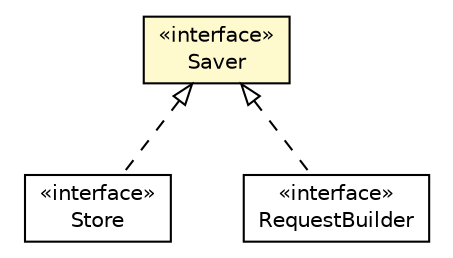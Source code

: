 #!/usr/local/bin/dot
#
# Class diagram 
# Generated by UMLGraph version R5_6-24-gf6e263 (http://www.umlgraph.org/)
#

digraph G {
	edge [fontname="Helvetica",fontsize=10,labelfontname="Helvetica",labelfontsize=10];
	node [fontname="Helvetica",fontsize=10,shape=plaintext];
	nodesep=0.25;
	ranksep=0.5;
	// io.reinert.requestor.core.Store
	c73161 [label=<<table title="io.reinert.requestor.core.Store" border="0" cellborder="1" cellspacing="0" cellpadding="2" port="p" href="./Store.html">
		<tr><td><table border="0" cellspacing="0" cellpadding="1">
<tr><td align="center" balign="center"> &#171;interface&#187; </td></tr>
<tr><td align="center" balign="center"> Store </td></tr>
		</table></td></tr>
		</table>>, URL="./Store.html", fontname="Helvetica", fontcolor="black", fontsize=10.0];
	// io.reinert.requestor.core.RequestBuilder
	c73192 [label=<<table title="io.reinert.requestor.core.RequestBuilder" border="0" cellborder="1" cellspacing="0" cellpadding="2" port="p" href="./RequestBuilder.html">
		<tr><td><table border="0" cellspacing="0" cellpadding="1">
<tr><td align="center" balign="center"> &#171;interface&#187; </td></tr>
<tr><td align="center" balign="center"> RequestBuilder </td></tr>
		</table></td></tr>
		</table>>, URL="./RequestBuilder.html", fontname="Helvetica", fontcolor="black", fontsize=10.0];
	// io.reinert.requestor.core.Saver
	c73222 [label=<<table title="io.reinert.requestor.core.Saver" border="0" cellborder="1" cellspacing="0" cellpadding="2" port="p" bgcolor="lemonChiffon" href="./Saver.html">
		<tr><td><table border="0" cellspacing="0" cellpadding="1">
<tr><td align="center" balign="center"> &#171;interface&#187; </td></tr>
<tr><td align="center" balign="center"> Saver </td></tr>
		</table></td></tr>
		</table>>, URL="./Saver.html", fontname="Helvetica", fontcolor="black", fontsize=10.0];
	//io.reinert.requestor.core.Store implements io.reinert.requestor.core.Saver
	c73222:p -> c73161:p [dir=back,arrowtail=empty,style=dashed];
	//io.reinert.requestor.core.RequestBuilder implements io.reinert.requestor.core.Saver
	c73222:p -> c73192:p [dir=back,arrowtail=empty,style=dashed];
}

